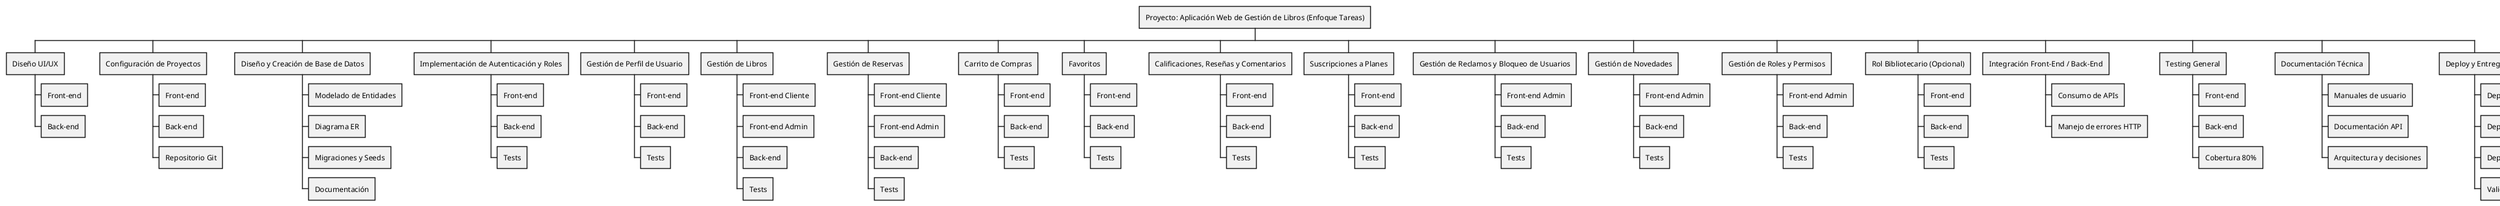 @startwbs
* Proyecto: Aplicación Web de Gestión de Libros (Enfoque Tareas)
** Diseño UI/UX
*** Front-end
*** Back-end
** Configuración de Proyectos
*** Front-end
*** Back-end
*** Repositorio Git
** Diseño y Creación de Base de Datos
*** Modelado de Entidades
*** Diagrama ER
*** Migraciones y Seeds
*** Documentación
** Implementación de Autenticación y Roles
*** Front-end
*** Back-end
*** Tests
** Gestión de Perfil de Usuario
*** Front-end
*** Back-end
*** Tests
** Gestión de Libros
*** Front-end Cliente
*** Front-end Admin
*** Back-end
*** Tests
** Gestión de Reservas
*** Front-end Cliente
*** Front-end Admin
*** Back-end
*** Tests
** Carrito de Compras
*** Front-end
*** Back-end
*** Tests
** Favoritos
*** Front-end
*** Back-end
*** Tests
** Calificaciones, Reseñas y Comentarios
*** Front-end
*** Back-end
*** Tests
** Suscripciones a Planes
*** Front-end
*** Back-end
*** Tests
** Gestión de Reclamos y Bloqueo de Usuarios
*** Front-end Admin
*** Back-end
*** Tests
** Gestión de Novedades
*** Front-end Admin
*** Back-end
*** Tests
** Gestión de Roles y Permisos
*** Front-end Admin
*** Back-end
*** Tests
** Rol Bibliotecario (Opcional)
*** Front-end
*** Back-end
*** Tests
** Integración Front-End / Back-End
*** Consumo de APIs
*** Manejo de errores HTTP
** Testing General
*** Front-end
*** Back-end
*** Cobertura 80%
** Documentación Técnica
*** Manuales de usuario
*** Documentación API
*** Arquitectura y decisiones
** Deploy y Entrega
*** Deploy Front-end
*** Deploy Back-end
*** Deploy Base de Datos
*** Validación de build
@endwbs